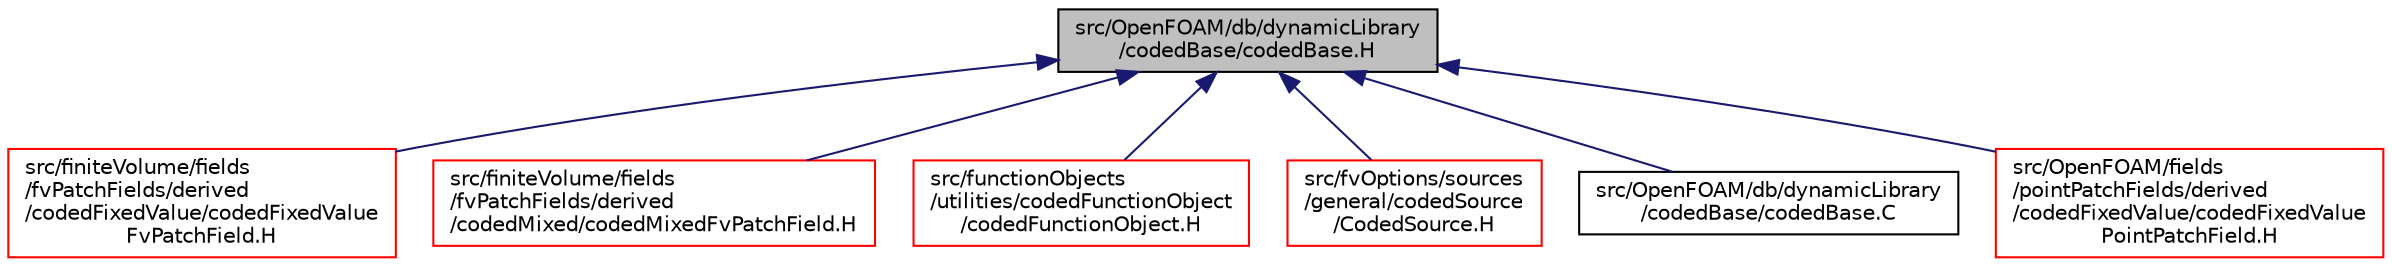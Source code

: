 digraph "src/OpenFOAM/db/dynamicLibrary/codedBase/codedBase.H"
{
  bgcolor="transparent";
  edge [fontname="Helvetica",fontsize="10",labelfontname="Helvetica",labelfontsize="10"];
  node [fontname="Helvetica",fontsize="10",shape=record];
  Node85 [label="src/OpenFOAM/db/dynamicLibrary\l/codedBase/codedBase.H",height=0.2,width=0.4,color="black", fillcolor="grey75", style="filled", fontcolor="black"];
  Node85 -> Node86 [dir="back",color="midnightblue",fontsize="10",style="solid",fontname="Helvetica"];
  Node86 [label="src/finiteVolume/fields\l/fvPatchFields/derived\l/codedFixedValue/codedFixedValue\lFvPatchField.H",height=0.2,width=0.4,color="red",URL="$a01925.html"];
  Node85 -> Node90 [dir="back",color="midnightblue",fontsize="10",style="solid",fontname="Helvetica"];
  Node90 [label="src/finiteVolume/fields\l/fvPatchFields/derived\l/codedMixed/codedMixedFvPatchField.H",height=0.2,width=0.4,color="red",URL="$a01940.html"];
  Node85 -> Node94 [dir="back",color="midnightblue",fontsize="10",style="solid",fontname="Helvetica"];
  Node94 [label="src/functionObjects\l/utilities/codedFunctionObject\l/codedFunctionObject.H",height=0.2,width=0.4,color="red",URL="$a04946.html"];
  Node85 -> Node96 [dir="back",color="midnightblue",fontsize="10",style="solid",fontname="Helvetica"];
  Node96 [label="src/fvOptions/sources\l/general/codedSource\l/CodedSource.H",height=0.2,width=0.4,color="red",URL="$a05438.html"];
  Node85 -> Node100 [dir="back",color="midnightblue",fontsize="10",style="solid",fontname="Helvetica"];
  Node100 [label="src/OpenFOAM/db/dynamicLibrary\l/codedBase/codedBase.C",height=0.2,width=0.4,color="black",URL="$a09599.html"];
  Node85 -> Node101 [dir="back",color="midnightblue",fontsize="10",style="solid",fontname="Helvetica"];
  Node101 [label="src/OpenFOAM/fields\l/pointPatchFields/derived\l/codedFixedValue/codedFixedValue\lPointPatchField.H",height=0.2,width=0.4,color="red",URL="$a10790.html"];
}
